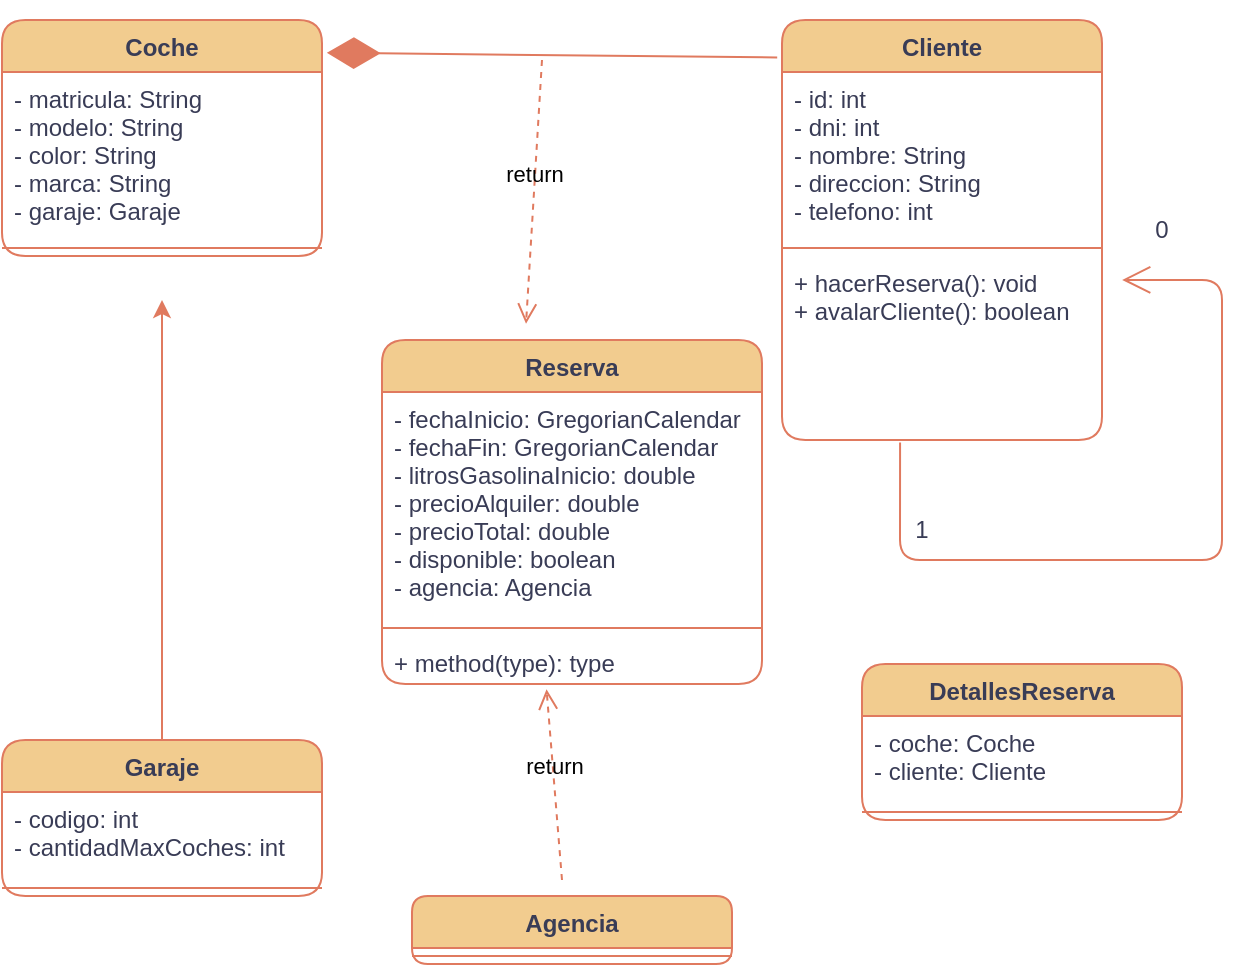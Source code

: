 <mxfile version="20.8.15" type="device"><diagram name="Página-1" id="ooX3ioJspetV88DuDeUm"><mxGraphModel dx="667" dy="615" grid="1" gridSize="10" guides="1" tooltips="1" connect="1" arrows="1" fold="1" page="1" pageScale="1" pageWidth="827" pageHeight="1169" math="0" shadow="0"><root><mxCell id="0"/><mxCell id="1" parent="0"/><mxCell id="sU9PWhaeZgE87GWBsXVX-1" value="Cliente" style="swimlane;fontStyle=1;align=center;verticalAlign=top;childLayout=stackLayout;horizontal=1;startSize=26;horizontalStack=0;resizeParent=1;resizeParentMax=0;resizeLast=0;collapsible=1;marginBottom=0;rounded=1;labelBackgroundColor=none;fillColor=#F2CC8F;strokeColor=#E07A5F;fontColor=#393C56;" vertex="1" parent="1"><mxGeometry x="430" y="40" width="160" height="210" as="geometry"/></mxCell><mxCell id="sU9PWhaeZgE87GWBsXVX-2" value="- id: int&#10;- dni: int&#10;- nombre: String&#10;- direccion: String&#10;- telefono: int" style="text;strokeColor=none;fillColor=none;align=left;verticalAlign=top;spacingLeft=4;spacingRight=4;overflow=hidden;rotatable=0;points=[[0,0.5],[1,0.5]];portConstraint=eastwest;rounded=1;labelBackgroundColor=none;fontColor=#393C56;" vertex="1" parent="sU9PWhaeZgE87GWBsXVX-1"><mxGeometry y="26" width="160" height="84" as="geometry"/></mxCell><mxCell id="sU9PWhaeZgE87GWBsXVX-3" value="" style="line;strokeWidth=1;fillColor=none;align=left;verticalAlign=middle;spacingTop=-1;spacingLeft=3;spacingRight=3;rotatable=0;labelPosition=right;points=[];portConstraint=eastwest;strokeColor=#E07A5F;rounded=1;labelBackgroundColor=none;fontColor=#393C56;" vertex="1" parent="sU9PWhaeZgE87GWBsXVX-1"><mxGeometry y="110" width="160" height="8" as="geometry"/></mxCell><mxCell id="sU9PWhaeZgE87GWBsXVX-4" value="+ hacerReserva(): void&#10;+ avalarCliente(): boolean&#10;" style="text;strokeColor=none;fillColor=none;align=left;verticalAlign=top;spacingLeft=4;spacingRight=4;overflow=hidden;rotatable=0;points=[[0,0.5],[1,0.5]];portConstraint=eastwest;rounded=1;labelBackgroundColor=none;fontColor=#393C56;" vertex="1" parent="sU9PWhaeZgE87GWBsXVX-1"><mxGeometry y="118" width="160" height="92" as="geometry"/></mxCell><mxCell id="sU9PWhaeZgE87GWBsXVX-26" value="" style="endArrow=open;endFill=1;endSize=12;html=1;rounded=1;exitX=0.369;exitY=1.014;exitDx=0;exitDy=0;exitPerimeter=0;entryX=1.063;entryY=0.13;entryDx=0;entryDy=0;entryPerimeter=0;labelBackgroundColor=none;strokeColor=#E07A5F;fontColor=default;" edge="1" parent="sU9PWhaeZgE87GWBsXVX-1" source="sU9PWhaeZgE87GWBsXVX-4" target="sU9PWhaeZgE87GWBsXVX-4"><mxGeometry width="160" relative="1" as="geometry"><mxPoint x="60" y="270" as="sourcePoint"/><mxPoint x="220" y="180" as="targetPoint"/><Array as="points"><mxPoint x="59" y="270"/><mxPoint x="220" y="270"/><mxPoint x="220" y="130"/></Array></mxGeometry></mxCell><mxCell id="sU9PWhaeZgE87GWBsXVX-5" value="Coche" style="swimlane;fontStyle=1;align=center;verticalAlign=top;childLayout=stackLayout;horizontal=1;startSize=26;horizontalStack=0;resizeParent=1;resizeParentMax=0;resizeLast=0;collapsible=1;marginBottom=0;rounded=1;labelBackgroundColor=none;fillColor=#F2CC8F;strokeColor=#E07A5F;fontColor=#393C56;" vertex="1" parent="1"><mxGeometry x="40" y="40" width="160" height="118" as="geometry"/></mxCell><mxCell id="sU9PWhaeZgE87GWBsXVX-6" value="- matricula: String&#10;- modelo: String&#10;- color: String&#10;- marca: String&#10;- garaje: Garaje" style="text;strokeColor=none;fillColor=none;align=left;verticalAlign=top;spacingLeft=4;spacingRight=4;overflow=hidden;rotatable=0;points=[[0,0.5],[1,0.5]];portConstraint=eastwest;rounded=1;labelBackgroundColor=none;fontColor=#393C56;" vertex="1" parent="sU9PWhaeZgE87GWBsXVX-5"><mxGeometry y="26" width="160" height="84" as="geometry"/></mxCell><mxCell id="sU9PWhaeZgE87GWBsXVX-7" value="" style="line;strokeWidth=1;fillColor=none;align=left;verticalAlign=middle;spacingTop=-1;spacingLeft=3;spacingRight=3;rotatable=0;labelPosition=right;points=[];portConstraint=eastwest;strokeColor=#E07A5F;rounded=1;labelBackgroundColor=none;fontColor=#393C56;" vertex="1" parent="sU9PWhaeZgE87GWBsXVX-5"><mxGeometry y="110" width="160" height="8" as="geometry"/></mxCell><mxCell id="sU9PWhaeZgE87GWBsXVX-31" style="edgeStyle=orthogonalEdgeStyle;rounded=1;orthogonalLoop=1;jettySize=auto;html=1;exitX=0.5;exitY=0;exitDx=0;exitDy=0;labelBackgroundColor=none;strokeColor=#E07A5F;fontColor=default;" edge="1" parent="1" source="sU9PWhaeZgE87GWBsXVX-9"><mxGeometry relative="1" as="geometry"><mxPoint x="120" y="180" as="targetPoint"/></mxGeometry></mxCell><mxCell id="sU9PWhaeZgE87GWBsXVX-9" value="Garaje" style="swimlane;fontStyle=1;align=center;verticalAlign=top;childLayout=stackLayout;horizontal=1;startSize=26;horizontalStack=0;resizeParent=1;resizeParentMax=0;resizeLast=0;collapsible=1;marginBottom=0;rounded=1;labelBackgroundColor=none;fillColor=#F2CC8F;strokeColor=#E07A5F;fontColor=#393C56;" vertex="1" parent="1"><mxGeometry x="40" y="400" width="160" height="78" as="geometry"/></mxCell><mxCell id="sU9PWhaeZgE87GWBsXVX-10" value="- codigo: int&#10;- cantidadMaxCoches: int" style="text;strokeColor=none;fillColor=none;align=left;verticalAlign=top;spacingLeft=4;spacingRight=4;overflow=hidden;rotatable=0;points=[[0,0.5],[1,0.5]];portConstraint=eastwest;rounded=1;labelBackgroundColor=none;fontColor=#393C56;" vertex="1" parent="sU9PWhaeZgE87GWBsXVX-9"><mxGeometry y="26" width="160" height="44" as="geometry"/></mxCell><mxCell id="sU9PWhaeZgE87GWBsXVX-11" value="" style="line;strokeWidth=1;fillColor=none;align=left;verticalAlign=middle;spacingTop=-1;spacingLeft=3;spacingRight=3;rotatable=0;labelPosition=right;points=[];portConstraint=eastwest;strokeColor=#E07A5F;rounded=1;labelBackgroundColor=none;fontColor=#393C56;" vertex="1" parent="sU9PWhaeZgE87GWBsXVX-9"><mxGeometry y="70" width="160" height="8" as="geometry"/></mxCell><mxCell id="sU9PWhaeZgE87GWBsXVX-14" value="Reserva" style="swimlane;fontStyle=1;align=center;verticalAlign=top;childLayout=stackLayout;horizontal=1;startSize=26;horizontalStack=0;resizeParent=1;resizeParentMax=0;resizeLast=0;collapsible=1;marginBottom=0;rounded=1;labelBackgroundColor=none;fillColor=#F2CC8F;strokeColor=#E07A5F;fontColor=#393C56;" vertex="1" parent="1"><mxGeometry x="230" y="200" width="190" height="172" as="geometry"/></mxCell><mxCell id="sU9PWhaeZgE87GWBsXVX-15" value="- fechaInicio: GregorianCalendar&#10;- fechaFin: GregorianCalendar&#10;- litrosGasolinaInicio: double&#10;- precioAlquiler: double&#10;- precioTotal: double&#10;- disponible: boolean&#10;- agencia: Agencia&#10;" style="text;strokeColor=none;fillColor=none;align=left;verticalAlign=top;spacingLeft=4;spacingRight=4;overflow=hidden;rotatable=0;points=[[0,0.5],[1,0.5]];portConstraint=eastwest;rounded=1;labelBackgroundColor=none;fontColor=#393C56;" vertex="1" parent="sU9PWhaeZgE87GWBsXVX-14"><mxGeometry y="26" width="190" height="114" as="geometry"/></mxCell><mxCell id="sU9PWhaeZgE87GWBsXVX-16" value="" style="line;strokeWidth=1;fillColor=none;align=left;verticalAlign=middle;spacingTop=-1;spacingLeft=3;spacingRight=3;rotatable=0;labelPosition=right;points=[];portConstraint=eastwest;strokeColor=#E07A5F;rounded=1;labelBackgroundColor=none;fontColor=#393C56;" vertex="1" parent="sU9PWhaeZgE87GWBsXVX-14"><mxGeometry y="140" width="190" height="8" as="geometry"/></mxCell><mxCell id="sU9PWhaeZgE87GWBsXVX-17" value="+ method(type): type" style="text;strokeColor=none;fillColor=none;align=left;verticalAlign=top;spacingLeft=4;spacingRight=4;overflow=hidden;rotatable=0;points=[[0,0.5],[1,0.5]];portConstraint=eastwest;rounded=1;labelBackgroundColor=none;fontColor=#393C56;" vertex="1" parent="sU9PWhaeZgE87GWBsXVX-14"><mxGeometry y="148" width="190" height="24" as="geometry"/></mxCell><mxCell id="sU9PWhaeZgE87GWBsXVX-19" value="return" style="html=1;verticalAlign=bottom;endArrow=open;dashed=1;endSize=8;rounded=1;entryX=0.379;entryY=-0.047;entryDx=0;entryDy=0;entryPerimeter=0;labelBackgroundColor=none;strokeColor=#E07A5F;fontColor=default;" edge="1" parent="1" target="sU9PWhaeZgE87GWBsXVX-14"><mxGeometry relative="1" as="geometry"><mxPoint x="310" y="60" as="sourcePoint"/><mxPoint x="280" y="320" as="targetPoint"/></mxGeometry></mxCell><mxCell id="sU9PWhaeZgE87GWBsXVX-27" value="Agencia" style="swimlane;fontStyle=1;align=center;verticalAlign=top;childLayout=stackLayout;horizontal=1;startSize=26;horizontalStack=0;resizeParent=1;resizeParentMax=0;resizeLast=0;collapsible=1;marginBottom=0;rounded=1;labelBackgroundColor=none;fillColor=#F2CC8F;strokeColor=#E07A5F;fontColor=#393C56;" vertex="1" parent="1"><mxGeometry x="245" y="478" width="160" height="34" as="geometry"/></mxCell><mxCell id="sU9PWhaeZgE87GWBsXVX-29" value="" style="line;strokeWidth=1;fillColor=none;align=left;verticalAlign=middle;spacingTop=-1;spacingLeft=3;spacingRight=3;rotatable=0;labelPosition=right;points=[];portConstraint=eastwest;strokeColor=#E07A5F;rounded=1;labelBackgroundColor=none;fontColor=#393C56;" vertex="1" parent="sU9PWhaeZgE87GWBsXVX-27"><mxGeometry y="26" width="160" height="8" as="geometry"/></mxCell><mxCell id="sU9PWhaeZgE87GWBsXVX-33" value="DetallesReserva" style="swimlane;fontStyle=1;align=center;verticalAlign=top;childLayout=stackLayout;horizontal=1;startSize=26;horizontalStack=0;resizeParent=1;resizeParentMax=0;resizeLast=0;collapsible=1;marginBottom=0;rounded=1;labelBackgroundColor=none;fillColor=#F2CC8F;strokeColor=#E07A5F;fontColor=#393C56;" vertex="1" parent="1"><mxGeometry x="470" y="362" width="160" height="78" as="geometry"/></mxCell><mxCell id="sU9PWhaeZgE87GWBsXVX-34" value="- coche: Coche&#10;- cliente: Cliente" style="text;strokeColor=none;fillColor=none;align=left;verticalAlign=top;spacingLeft=4;spacingRight=4;overflow=hidden;rotatable=0;points=[[0,0.5],[1,0.5]];portConstraint=eastwest;rounded=1;labelBackgroundColor=none;fontColor=#393C56;" vertex="1" parent="sU9PWhaeZgE87GWBsXVX-33"><mxGeometry y="26" width="160" height="44" as="geometry"/></mxCell><mxCell id="sU9PWhaeZgE87GWBsXVX-35" value="" style="line;strokeWidth=1;fillColor=none;align=left;verticalAlign=middle;spacingTop=-1;spacingLeft=3;spacingRight=3;rotatable=0;labelPosition=right;points=[];portConstraint=eastwest;strokeColor=#E07A5F;rounded=1;labelBackgroundColor=none;fontColor=#393C56;" vertex="1" parent="sU9PWhaeZgE87GWBsXVX-33"><mxGeometry y="70" width="160" height="8" as="geometry"/></mxCell><mxCell id="sU9PWhaeZgE87GWBsXVX-37" value="" style="endArrow=diamondThin;endFill=1;endSize=24;html=1;rounded=0;strokeColor=#E07A5F;fontColor=#393C56;fillColor=#F2CC8F;exitX=-0.015;exitY=0.089;exitDx=0;exitDy=0;exitPerimeter=0;entryX=1.015;entryY=0.139;entryDx=0;entryDy=0;entryPerimeter=0;" edge="1" parent="1" source="sU9PWhaeZgE87GWBsXVX-1" target="sU9PWhaeZgE87GWBsXVX-5"><mxGeometry width="160" relative="1" as="geometry"><mxPoint x="210" y="60" as="sourcePoint"/><mxPoint x="350" y="30" as="targetPoint"/></mxGeometry></mxCell><mxCell id="sU9PWhaeZgE87GWBsXVX-38" value="return" style="html=1;verticalAlign=bottom;endArrow=open;dashed=1;endSize=8;rounded=1;entryX=0.433;entryY=1.111;entryDx=0;entryDy=0;entryPerimeter=0;labelBackgroundColor=none;strokeColor=#E07A5F;fontColor=default;" edge="1" parent="1" target="sU9PWhaeZgE87GWBsXVX-17"><mxGeometry relative="1" as="geometry"><mxPoint x="320" y="470" as="sourcePoint"/><mxPoint x="312.01" y="477.996" as="targetPoint"/></mxGeometry></mxCell><mxCell id="sU9PWhaeZgE87GWBsXVX-41" value="1" style="text;html=1;strokeColor=none;fillColor=none;align=center;verticalAlign=middle;whiteSpace=wrap;rounded=0;fontColor=#393C56;" vertex="1" parent="1"><mxGeometry x="470" y="280" width="60" height="30" as="geometry"/></mxCell><mxCell id="sU9PWhaeZgE87GWBsXVX-42" value="0" style="text;html=1;strokeColor=none;fillColor=none;align=center;verticalAlign=middle;whiteSpace=wrap;rounded=0;fontColor=#393C56;" vertex="1" parent="1"><mxGeometry x="590" y="130" width="60" height="30" as="geometry"/></mxCell></root></mxGraphModel></diagram></mxfile>